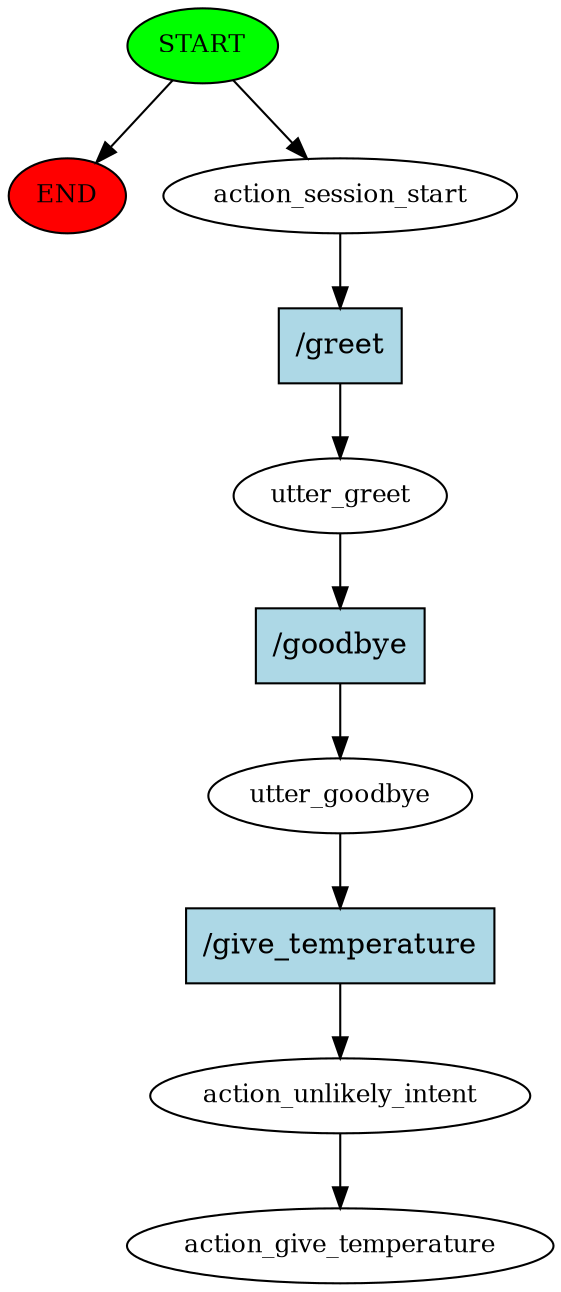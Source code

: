 digraph  {
0 [class="start active", fillcolor=green, fontsize=12, label=START, style=filled];
"-1" [class=end, fillcolor=red, fontsize=12, label=END, style=filled];
1 [class=active, fontsize=12, label=action_session_start];
2 [class=active, fontsize=12, label=utter_greet];
3 [class=active, fontsize=12, label=utter_goodbye];
4 [class=active, fontsize=12, label=action_unlikely_intent];
5 [class="dashed active", fontsize=12, label=action_give_temperature];
6 [class="intent active", fillcolor=lightblue, label="/greet", shape=rect, style=filled];
7 [class="intent active", fillcolor=lightblue, label="/goodbye", shape=rect, style=filled];
8 [class="intent active", fillcolor=lightblue, label="/give_temperature", shape=rect, style=filled];
0 -> "-1"  [class="", key=NONE, label=""];
0 -> 1  [class=active, key=NONE, label=""];
1 -> 6  [class=active, key=0];
2 -> 7  [class=active, key=0];
3 -> 8  [class=active, key=0];
4 -> 5  [class=active, key=NONE, label=""];
6 -> 2  [class=active, key=0];
7 -> 3  [class=active, key=0];
8 -> 4  [class=active, key=0];
}
